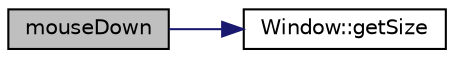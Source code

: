 digraph "mouseDown"
{
  edge [fontname="Helvetica",fontsize="10",labelfontname="Helvetica",labelfontsize="10"];
  node [fontname="Helvetica",fontsize="10",shape=record];
  rankdir="LR";
  Node1 [label="mouseDown",height=0.2,width=0.4,color="black", fillcolor="grey75", style="filled", fontcolor="black"];
  Node1 -> Node2 [color="midnightblue",fontsize="10",style="solid",fontname="Helvetica"];
  Node2 [label="Window::getSize",height=0.2,width=0.4,color="black", fillcolor="white", style="filled",URL="$class_window.html#afae7388a5128de3afc9d8a164b12bae6"];
}
